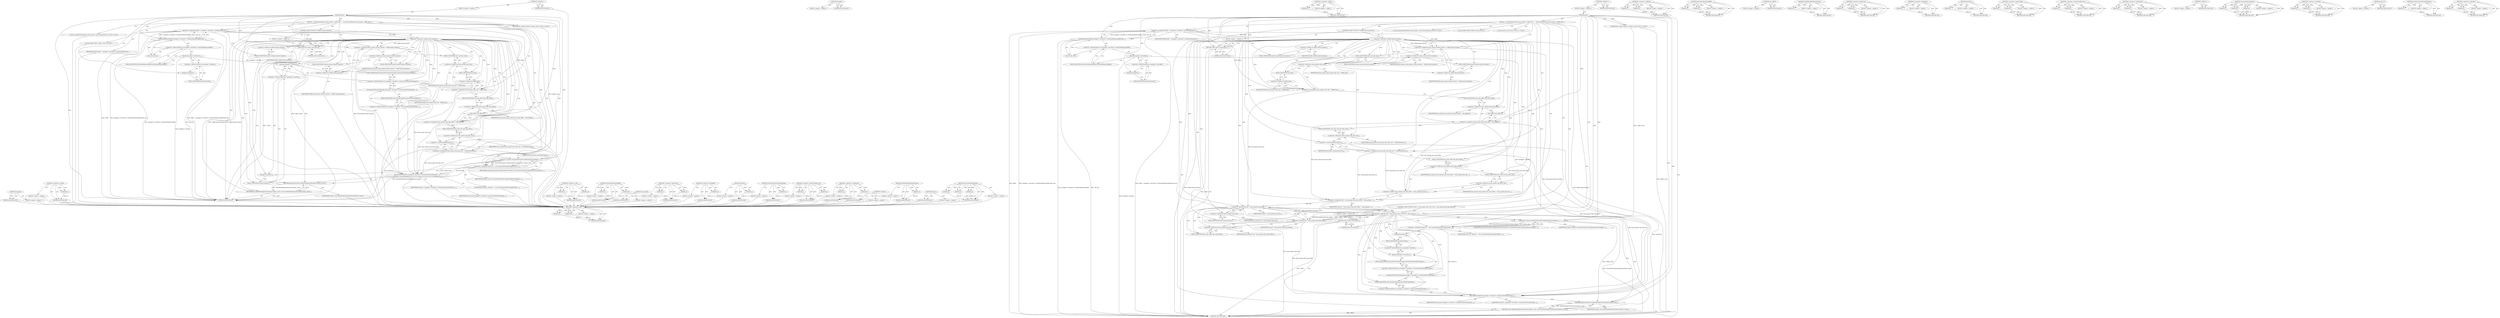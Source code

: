 digraph "&lt;operator&gt;.logicalOr" {
vulnerable_122 [label=<(METHOD,manager)>];
vulnerable_123 [label=<(BLOCK,&lt;empty&gt;,&lt;empty&gt;)>];
vulnerable_124 [label=<(METHOD_RETURN,ANY)>];
vulnerable_140 [label=<(METHOD,&lt;operator&gt;.sizeOf)>];
vulnerable_141 [label=<(PARAM,p1)>];
vulnerable_142 [label=<(BLOCK,&lt;empty&gt;,&lt;empty&gt;)>];
vulnerable_143 [label=<(METHOD_RETURN,ANY)>];
vulnerable_6 [label=<(METHOD,&lt;global&gt;)<SUB>1</SUB>>];
vulnerable_7 [label=<(BLOCK,&lt;empty&gt;,&lt;empty&gt;)<SUB>1</SUB>>];
vulnerable_8 [label=<(METHOD,End)<SUB>1</SUB>>];
vulnerable_9 [label="<(PARAM,base::subtle::Atomic32 submit_count)<SUB>2</SUB>>"];
vulnerable_10 [label=<(BLOCK,{
  AsyncMemoryParams mem_params;
  Buffer buff...,{
  AsyncMemoryParams mem_params;
  Buffer buff...)<SUB>2</SUB>>];
vulnerable_11 [label="<(LOCAL,AsyncMemoryParams mem_params: AsyncMemoryParams)<SUB>3</SUB>>"];
vulnerable_12 [label="<(LOCAL,Buffer buffer: Buffer)<SUB>4</SUB>>"];
vulnerable_13 [label=<(&lt;operator&gt;.assignment,buffer = manager()-&gt;decoder()-&gt;GetSharedMemoryB...)<SUB>4</SUB>>];
vulnerable_14 [label=<(IDENTIFIER,buffer,buffer = manager()-&gt;decoder()-&gt;GetSharedMemoryB...)<SUB>4</SUB>>];
vulnerable_15 [label=<(GetSharedMemoryBuffer,manager()-&gt;decoder()-&gt;GetSharedMemoryBuffer(shm...)<SUB>4</SUB>>];
vulnerable_16 [label=<(&lt;operator&gt;.indirectFieldAccess,manager()-&gt;decoder()-&gt;GetSharedMemoryBuffer)<SUB>4</SUB>>];
vulnerable_17 [label=<(decoder,manager()-&gt;decoder())<SUB>4</SUB>>];
vulnerable_18 [label=<(&lt;operator&gt;.indirectFieldAccess,manager()-&gt;decoder)<SUB>4</SUB>>];
vulnerable_19 [label=<(manager,manager())<SUB>4</SUB>>];
vulnerable_20 [label=<(FIELD_IDENTIFIER,decoder,decoder)<SUB>4</SUB>>];
vulnerable_21 [label=<(FIELD_IDENTIFIER,GetSharedMemoryBuffer,GetSharedMemoryBuffer)<SUB>4</SUB>>];
vulnerable_22 [label=<(shm_id,shm_id())<SUB>4</SUB>>];
vulnerable_23 [label=<(CONTROL_STRUCTURE,IF,if (!buffer.shared_memory))<SUB>5</SUB>>];
vulnerable_24 [label=<(&lt;operator&gt;.logicalNot,!buffer.shared_memory)<SUB>5</SUB>>];
vulnerable_25 [label=<(&lt;operator&gt;.fieldAccess,buffer.shared_memory)<SUB>5</SUB>>];
vulnerable_26 [label=<(IDENTIFIER,buffer,!buffer.shared_memory)<SUB>5</SUB>>];
vulnerable_27 [label=<(FIELD_IDENTIFIER,shared_memory,shared_memory)<SUB>5</SUB>>];
vulnerable_28 [label=<(BLOCK,&lt;empty&gt;,&lt;empty&gt;)<SUB>6</SUB>>];
vulnerable_29 [label=<(RETURN,return false;,return false;)<SUB>6</SUB>>];
vulnerable_30 [label=<(LITERAL,false,return false;)<SUB>6</SUB>>];
vulnerable_31 [label=<(&lt;operator&gt;.assignment,mem_params.shared_memory = buffer.shared_memory)<SUB>7</SUB>>];
vulnerable_32 [label=<(&lt;operator&gt;.fieldAccess,mem_params.shared_memory)<SUB>7</SUB>>];
vulnerable_33 [label=<(IDENTIFIER,mem_params,mem_params.shared_memory = buffer.shared_memory)<SUB>7</SUB>>];
vulnerable_34 [label=<(FIELD_IDENTIFIER,shared_memory,shared_memory)<SUB>7</SUB>>];
vulnerable_35 [label=<(&lt;operator&gt;.fieldAccess,buffer.shared_memory)<SUB>7</SUB>>];
vulnerable_36 [label=<(IDENTIFIER,buffer,mem_params.shared_memory = buffer.shared_memory)<SUB>7</SUB>>];
vulnerable_37 [label=<(FIELD_IDENTIFIER,shared_memory,shared_memory)<SUB>7</SUB>>];
vulnerable_38 [label=<(&lt;operator&gt;.assignment,mem_params.shm_size = buffer.size)<SUB>8</SUB>>];
vulnerable_39 [label=<(&lt;operator&gt;.fieldAccess,mem_params.shm_size)<SUB>8</SUB>>];
vulnerable_40 [label=<(IDENTIFIER,mem_params,mem_params.shm_size = buffer.size)<SUB>8</SUB>>];
vulnerable_41 [label=<(FIELD_IDENTIFIER,shm_size,shm_size)<SUB>8</SUB>>];
vulnerable_42 [label=<(&lt;operator&gt;.fieldAccess,buffer.size)<SUB>8</SUB>>];
vulnerable_43 [label=<(IDENTIFIER,buffer,mem_params.shm_size = buffer.size)<SUB>8</SUB>>];
vulnerable_44 [label=<(FIELD_IDENTIFIER,size,size)<SUB>8</SUB>>];
vulnerable_45 [label=<(&lt;operator&gt;.assignment,mem_params.shm_data_offset = shm_offset())<SUB>9</SUB>>];
vulnerable_46 [label=<(&lt;operator&gt;.fieldAccess,mem_params.shm_data_offset)<SUB>9</SUB>>];
vulnerable_47 [label=<(IDENTIFIER,mem_params,mem_params.shm_data_offset = shm_offset())<SUB>9</SUB>>];
vulnerable_48 [label=<(FIELD_IDENTIFIER,shm_data_offset,shm_data_offset)<SUB>9</SUB>>];
vulnerable_49 [label=<(shm_offset,shm_offset())<SUB>9</SUB>>];
vulnerable_50 [label=<(&lt;operator&gt;.assignment,mem_params.shm_data_size = sizeof(QuerySync))<SUB>10</SUB>>];
vulnerable_51 [label=<(&lt;operator&gt;.fieldAccess,mem_params.shm_data_size)<SUB>10</SUB>>];
vulnerable_52 [label=<(IDENTIFIER,mem_params,mem_params.shm_data_size = sizeof(QuerySync))<SUB>10</SUB>>];
vulnerable_53 [label=<(FIELD_IDENTIFIER,shm_data_size,shm_data_size)<SUB>10</SUB>>];
vulnerable_54 [label=<(&lt;operator&gt;.sizeOf,sizeof(QuerySync))<SUB>10</SUB>>];
vulnerable_55 [label=<(IDENTIFIER,QuerySync,sizeof(QuerySync))<SUB>10</SUB>>];
vulnerable_56 [label=<(&lt;operator&gt;.assignment,observer_ = new AsyncPixelTransferCompletionObs...)<SUB>12</SUB>>];
vulnerable_57 [label=<(IDENTIFIER,observer_,observer_ = new AsyncPixelTransferCompletionObs...)<SUB>12</SUB>>];
vulnerable_58 [label=<(&lt;operator&gt;.new,new AsyncPixelTransferCompletionObserverImpl(su...)<SUB>12</SUB>>];
vulnerable_59 [label=<(IDENTIFIER,AsyncPixelTransferCompletionObserverImpl,new AsyncPixelTransferCompletionObserverImpl(su...)<SUB>12</SUB>>];
vulnerable_60 [label=<(IDENTIFIER,submit_count,new AsyncPixelTransferCompletionObserverImpl(su...)<SUB>12</SUB>>];
vulnerable_61 [label=<(AsyncNotifyCompletion,manager()-&gt;decoder()-&gt;GetAsyncPixelTransferMana...)<SUB>14</SUB>>];
vulnerable_62 [label=<(&lt;operator&gt;.indirectFieldAccess,manager()-&gt;decoder()-&gt;GetAsyncPixelTransferMana...)<SUB>14</SUB>>];
vulnerable_63 [label=<(GetAsyncPixelTransferManager,manager()-&gt;decoder()-&gt;GetAsyncPixelTransferMana...)<SUB>14</SUB>>];
vulnerable_64 [label=<(&lt;operator&gt;.indirectFieldAccess,manager()-&gt;decoder()-&gt;GetAsyncPixelTransferManager)<SUB>14</SUB>>];
vulnerable_65 [label=<(decoder,manager()-&gt;decoder())<SUB>14</SUB>>];
vulnerable_66 [label=<(&lt;operator&gt;.indirectFieldAccess,manager()-&gt;decoder)<SUB>14</SUB>>];
vulnerable_67 [label=<(manager,manager())<SUB>14</SUB>>];
vulnerable_68 [label=<(FIELD_IDENTIFIER,decoder,decoder)<SUB>14</SUB>>];
vulnerable_69 [label=<(FIELD_IDENTIFIER,GetAsyncPixelTransferManager,GetAsyncPixelTransferManager)<SUB>14</SUB>>];
vulnerable_70 [label=<(FIELD_IDENTIFIER,AsyncNotifyCompletion,AsyncNotifyCompletion)<SUB>14</SUB>>];
vulnerable_71 [label=<(IDENTIFIER,mem_params,manager()-&gt;decoder()-&gt;GetAsyncPixelTransferMana...)<SUB>15</SUB>>];
vulnerable_72 [label=<(IDENTIFIER,observer_,manager()-&gt;decoder()-&gt;GetAsyncPixelTransferMana...)<SUB>15</SUB>>];
vulnerable_73 [label=<(RETURN,return AddToPendingTransferQueue(submit_count);,return AddToPendingTransferQueue(submit_count);)<SUB>17</SUB>>];
vulnerable_74 [label=<(AddToPendingTransferQueue,AddToPendingTransferQueue(submit_count))<SUB>17</SUB>>];
vulnerable_75 [label=<(IDENTIFIER,submit_count,AddToPendingTransferQueue(submit_count))<SUB>17</SUB>>];
vulnerable_76 [label=<(METHOD_RETURN,bool)<SUB>1</SUB>>];
vulnerable_78 [label=<(METHOD_RETURN,ANY)<SUB>1</SUB>>];
vulnerable_144 [label=<(METHOD,&lt;operator&gt;.new)>];
vulnerable_145 [label=<(PARAM,p1)>];
vulnerable_146 [label=<(PARAM,p2)>];
vulnerable_147 [label=<(BLOCK,&lt;empty&gt;,&lt;empty&gt;)>];
vulnerable_148 [label=<(METHOD_RETURN,ANY)>];
vulnerable_108 [label=<(METHOD,GetSharedMemoryBuffer)>];
vulnerable_109 [label=<(PARAM,p1)>];
vulnerable_110 [label=<(PARAM,p2)>];
vulnerable_111 [label=<(BLOCK,&lt;empty&gt;,&lt;empty&gt;)>];
vulnerable_112 [label=<(METHOD_RETURN,ANY)>];
vulnerable_137 [label=<(METHOD,shm_offset)>];
vulnerable_138 [label=<(BLOCK,&lt;empty&gt;,&lt;empty&gt;)>];
vulnerable_139 [label=<(METHOD_RETURN,ANY)>];
vulnerable_132 [label=<(METHOD,&lt;operator&gt;.fieldAccess)>];
vulnerable_133 [label=<(PARAM,p1)>];
vulnerable_134 [label=<(PARAM,p2)>];
vulnerable_135 [label=<(BLOCK,&lt;empty&gt;,&lt;empty&gt;)>];
vulnerable_136 [label=<(METHOD_RETURN,ANY)>];
vulnerable_128 [label=<(METHOD,&lt;operator&gt;.logicalNot)>];
vulnerable_129 [label=<(PARAM,p1)>];
vulnerable_130 [label=<(BLOCK,&lt;empty&gt;,&lt;empty&gt;)>];
vulnerable_131 [label=<(METHOD_RETURN,ANY)>];
vulnerable_118 [label=<(METHOD,decoder)>];
vulnerable_119 [label=<(PARAM,p1)>];
vulnerable_120 [label=<(BLOCK,&lt;empty&gt;,&lt;empty&gt;)>];
vulnerable_121 [label=<(METHOD_RETURN,ANY)>];
vulnerable_155 [label=<(METHOD,GetAsyncPixelTransferManager)>];
vulnerable_156 [label=<(PARAM,p1)>];
vulnerable_157 [label=<(BLOCK,&lt;empty&gt;,&lt;empty&gt;)>];
vulnerable_158 [label=<(METHOD_RETURN,ANY)>];
vulnerable_113 [label=<(METHOD,&lt;operator&gt;.indirectFieldAccess)>];
vulnerable_114 [label=<(PARAM,p1)>];
vulnerable_115 [label=<(PARAM,p2)>];
vulnerable_116 [label=<(BLOCK,&lt;empty&gt;,&lt;empty&gt;)>];
vulnerable_117 [label=<(METHOD_RETURN,ANY)>];
vulnerable_103 [label=<(METHOD,&lt;operator&gt;.assignment)>];
vulnerable_104 [label=<(PARAM,p1)>];
vulnerable_105 [label=<(PARAM,p2)>];
vulnerable_106 [label=<(BLOCK,&lt;empty&gt;,&lt;empty&gt;)>];
vulnerable_107 [label=<(METHOD_RETURN,ANY)>];
vulnerable_97 [label=<(METHOD,&lt;global&gt;)<SUB>1</SUB>>];
vulnerable_98 [label=<(BLOCK,&lt;empty&gt;,&lt;empty&gt;)>];
vulnerable_99 [label=<(METHOD_RETURN,ANY)>];
vulnerable_159 [label=<(METHOD,AddToPendingTransferQueue)>];
vulnerable_160 [label=<(PARAM,p1)>];
vulnerable_161 [label=<(BLOCK,&lt;empty&gt;,&lt;empty&gt;)>];
vulnerable_162 [label=<(METHOD_RETURN,ANY)>];
vulnerable_125 [label=<(METHOD,shm_id)>];
vulnerable_126 [label=<(BLOCK,&lt;empty&gt;,&lt;empty&gt;)>];
vulnerable_127 [label=<(METHOD_RETURN,ANY)>];
vulnerable_149 [label=<(METHOD,AsyncNotifyCompletion)>];
vulnerable_150 [label=<(PARAM,p1)>];
vulnerable_151 [label=<(PARAM,p2)>];
vulnerable_152 [label=<(PARAM,p3)>];
vulnerable_153 [label=<(BLOCK,&lt;empty&gt;,&lt;empty&gt;)>];
vulnerable_154 [label=<(METHOD_RETURN,ANY)>];
fixed_191 [label=<(METHOD,&lt;operator&gt;.new)>];
fixed_192 [label=<(PARAM,p1)>];
fixed_193 [label=<(PARAM,p2)>];
fixed_194 [label=<(BLOCK,&lt;empty&gt;,&lt;empty&gt;)>];
fixed_195 [label=<(METHOD_RETURN,ANY)>];
fixed_149 [label=<(METHOD,manager)>];
fixed_150 [label=<(BLOCK,&lt;empty&gt;,&lt;empty&gt;)>];
fixed_151 [label=<(METHOD_RETURN,ANY)>];
fixed_167 [label=<(METHOD,&lt;operator&gt;.sizeOf)>];
fixed_168 [label=<(PARAM,p1)>];
fixed_169 [label=<(BLOCK,&lt;empty&gt;,&lt;empty&gt;)>];
fixed_170 [label=<(METHOD_RETURN,ANY)>];
fixed_6 [label=<(METHOD,&lt;global&gt;)<SUB>1</SUB>>];
fixed_7 [label=<(BLOCK,&lt;empty&gt;,&lt;empty&gt;)<SUB>1</SUB>>];
fixed_8 [label=<(METHOD,End)<SUB>1</SUB>>];
fixed_9 [label="<(PARAM,base::subtle::Atomic32 submit_count)<SUB>2</SUB>>"];
fixed_10 [label=<(BLOCK,{
  AsyncMemoryParams mem_params;
  Buffer buff...,{
  AsyncMemoryParams mem_params;
  Buffer buff...)<SUB>2</SUB>>];
fixed_11 [label="<(LOCAL,AsyncMemoryParams mem_params: AsyncMemoryParams)<SUB>3</SUB>>"];
fixed_12 [label="<(LOCAL,Buffer buffer: Buffer)<SUB>4</SUB>>"];
fixed_13 [label=<(&lt;operator&gt;.assignment,buffer = manager()-&gt;decoder()-&gt;GetSharedMemoryB...)<SUB>4</SUB>>];
fixed_14 [label=<(IDENTIFIER,buffer,buffer = manager()-&gt;decoder()-&gt;GetSharedMemoryB...)<SUB>4</SUB>>];
fixed_15 [label=<(GetSharedMemoryBuffer,manager()-&gt;decoder()-&gt;GetSharedMemoryBuffer(shm...)<SUB>4</SUB>>];
fixed_16 [label=<(&lt;operator&gt;.indirectFieldAccess,manager()-&gt;decoder()-&gt;GetSharedMemoryBuffer)<SUB>4</SUB>>];
fixed_17 [label=<(decoder,manager()-&gt;decoder())<SUB>4</SUB>>];
fixed_18 [label=<(&lt;operator&gt;.indirectFieldAccess,manager()-&gt;decoder)<SUB>4</SUB>>];
fixed_19 [label=<(manager,manager())<SUB>4</SUB>>];
fixed_20 [label=<(FIELD_IDENTIFIER,decoder,decoder)<SUB>4</SUB>>];
fixed_21 [label=<(FIELD_IDENTIFIER,GetSharedMemoryBuffer,GetSharedMemoryBuffer)<SUB>4</SUB>>];
fixed_22 [label=<(shm_id,shm_id())<SUB>4</SUB>>];
fixed_23 [label=<(CONTROL_STRUCTURE,IF,if (!buffer.shared_memory))<SUB>5</SUB>>];
fixed_24 [label=<(&lt;operator&gt;.logicalNot,!buffer.shared_memory)<SUB>5</SUB>>];
fixed_25 [label=<(&lt;operator&gt;.fieldAccess,buffer.shared_memory)<SUB>5</SUB>>];
fixed_26 [label=<(IDENTIFIER,buffer,!buffer.shared_memory)<SUB>5</SUB>>];
fixed_27 [label=<(FIELD_IDENTIFIER,shared_memory,shared_memory)<SUB>5</SUB>>];
fixed_28 [label=<(BLOCK,&lt;empty&gt;,&lt;empty&gt;)<SUB>6</SUB>>];
fixed_29 [label=<(RETURN,return false;,return false;)<SUB>6</SUB>>];
fixed_30 [label=<(LITERAL,false,return false;)<SUB>6</SUB>>];
fixed_31 [label=<(&lt;operator&gt;.assignment,mem_params.shared_memory = buffer.shared_memory)<SUB>7</SUB>>];
fixed_32 [label=<(&lt;operator&gt;.fieldAccess,mem_params.shared_memory)<SUB>7</SUB>>];
fixed_33 [label=<(IDENTIFIER,mem_params,mem_params.shared_memory = buffer.shared_memory)<SUB>7</SUB>>];
fixed_34 [label=<(FIELD_IDENTIFIER,shared_memory,shared_memory)<SUB>7</SUB>>];
fixed_35 [label=<(&lt;operator&gt;.fieldAccess,buffer.shared_memory)<SUB>7</SUB>>];
fixed_36 [label=<(IDENTIFIER,buffer,mem_params.shared_memory = buffer.shared_memory)<SUB>7</SUB>>];
fixed_37 [label=<(FIELD_IDENTIFIER,shared_memory,shared_memory)<SUB>7</SUB>>];
fixed_38 [label=<(&lt;operator&gt;.assignment,mem_params.shm_size = buffer.size)<SUB>8</SUB>>];
fixed_39 [label=<(&lt;operator&gt;.fieldAccess,mem_params.shm_size)<SUB>8</SUB>>];
fixed_40 [label=<(IDENTIFIER,mem_params,mem_params.shm_size = buffer.size)<SUB>8</SUB>>];
fixed_41 [label=<(FIELD_IDENTIFIER,shm_size,shm_size)<SUB>8</SUB>>];
fixed_42 [label=<(&lt;operator&gt;.fieldAccess,buffer.size)<SUB>8</SUB>>];
fixed_43 [label=<(IDENTIFIER,buffer,mem_params.shm_size = buffer.size)<SUB>8</SUB>>];
fixed_44 [label=<(FIELD_IDENTIFIER,size,size)<SUB>8</SUB>>];
fixed_45 [label=<(&lt;operator&gt;.assignment,mem_params.shm_data_offset = shm_offset())<SUB>9</SUB>>];
fixed_46 [label=<(&lt;operator&gt;.fieldAccess,mem_params.shm_data_offset)<SUB>9</SUB>>];
fixed_47 [label=<(IDENTIFIER,mem_params,mem_params.shm_data_offset = shm_offset())<SUB>9</SUB>>];
fixed_48 [label=<(FIELD_IDENTIFIER,shm_data_offset,shm_data_offset)<SUB>9</SUB>>];
fixed_49 [label=<(shm_offset,shm_offset())<SUB>9</SUB>>];
fixed_50 [label=<(&lt;operator&gt;.assignment,mem_params.shm_data_size = sizeof(QuerySync))<SUB>10</SUB>>];
fixed_51 [label=<(&lt;operator&gt;.fieldAccess,mem_params.shm_data_size)<SUB>10</SUB>>];
fixed_52 [label=<(IDENTIFIER,mem_params,mem_params.shm_data_size = sizeof(QuerySync))<SUB>10</SUB>>];
fixed_53 [label=<(FIELD_IDENTIFIER,shm_data_size,shm_data_size)<SUB>10</SUB>>];
fixed_54 [label=<(&lt;operator&gt;.sizeOf,sizeof(QuerySync))<SUB>10</SUB>>];
fixed_55 [label=<(IDENTIFIER,QuerySync,sizeof(QuerySync))<SUB>10</SUB>>];
fixed_56 [label="<(LOCAL,uint32 end: uint32)<SUB>11</SUB>>"];
fixed_57 [label=<(&lt;operator&gt;.assignment,end = mem_params.shm_data_offset + mem_params.s...)<SUB>11</SUB>>];
fixed_58 [label=<(IDENTIFIER,end,end = mem_params.shm_data_offset + mem_params.s...)<SUB>11</SUB>>];
fixed_59 [label=<(&lt;operator&gt;.addition,mem_params.shm_data_offset + mem_params.shm_dat...)<SUB>11</SUB>>];
fixed_60 [label=<(&lt;operator&gt;.fieldAccess,mem_params.shm_data_offset)<SUB>11</SUB>>];
fixed_61 [label=<(IDENTIFIER,mem_params,mem_params.shm_data_offset + mem_params.shm_dat...)<SUB>11</SUB>>];
fixed_62 [label=<(FIELD_IDENTIFIER,shm_data_offset,shm_data_offset)<SUB>11</SUB>>];
fixed_63 [label=<(&lt;operator&gt;.fieldAccess,mem_params.shm_data_size)<SUB>11</SUB>>];
fixed_64 [label=<(IDENTIFIER,mem_params,mem_params.shm_data_offset + mem_params.shm_dat...)<SUB>11</SUB>>];
fixed_65 [label=<(FIELD_IDENTIFIER,shm_data_size,shm_data_size)<SUB>11</SUB>>];
fixed_66 [label=<(CONTROL_STRUCTURE,IF,if (end &gt; mem_params.shm_size || end &lt; mem_params.shm_data_offset))<SUB>12</SUB>>];
fixed_67 [label=<(&lt;operator&gt;.logicalOr,end &gt; mem_params.shm_size || end &lt; mem_params.s...)<SUB>12</SUB>>];
fixed_68 [label=<(&lt;operator&gt;.greaterThan,end &gt; mem_params.shm_size)<SUB>12</SUB>>];
fixed_69 [label=<(IDENTIFIER,end,end &gt; mem_params.shm_size)<SUB>12</SUB>>];
fixed_70 [label=<(&lt;operator&gt;.fieldAccess,mem_params.shm_size)<SUB>12</SUB>>];
fixed_71 [label=<(IDENTIFIER,mem_params,end &gt; mem_params.shm_size)<SUB>12</SUB>>];
fixed_72 [label=<(FIELD_IDENTIFIER,shm_size,shm_size)<SUB>12</SUB>>];
fixed_73 [label=<(&lt;operator&gt;.lessThan,end &lt; mem_params.shm_data_offset)<SUB>12</SUB>>];
fixed_74 [label=<(IDENTIFIER,end,end &lt; mem_params.shm_data_offset)<SUB>12</SUB>>];
fixed_75 [label=<(&lt;operator&gt;.fieldAccess,mem_params.shm_data_offset)<SUB>12</SUB>>];
fixed_76 [label=<(IDENTIFIER,mem_params,end &lt; mem_params.shm_data_offset)<SUB>12</SUB>>];
fixed_77 [label=<(FIELD_IDENTIFIER,shm_data_offset,shm_data_offset)<SUB>12</SUB>>];
fixed_78 [label=<(BLOCK,&lt;empty&gt;,&lt;empty&gt;)<SUB>13</SUB>>];
fixed_79 [label=<(RETURN,return false;,return false;)<SUB>13</SUB>>];
fixed_80 [label=<(LITERAL,false,return false;)<SUB>13</SUB>>];
fixed_81 [label=<(&lt;operator&gt;.assignment,observer_ = new AsyncPixelTransferCompletionObs...)<SUB>15</SUB>>];
fixed_82 [label=<(IDENTIFIER,observer_,observer_ = new AsyncPixelTransferCompletionObs...)<SUB>15</SUB>>];
fixed_83 [label=<(&lt;operator&gt;.new,new AsyncPixelTransferCompletionObserverImpl(su...)<SUB>15</SUB>>];
fixed_84 [label=<(IDENTIFIER,AsyncPixelTransferCompletionObserverImpl,new AsyncPixelTransferCompletionObserverImpl(su...)<SUB>15</SUB>>];
fixed_85 [label=<(IDENTIFIER,submit_count,new AsyncPixelTransferCompletionObserverImpl(su...)<SUB>15</SUB>>];
fixed_86 [label=<(AsyncNotifyCompletion,manager()-&gt;decoder()-&gt;GetAsyncPixelTransferMana...)<SUB>17</SUB>>];
fixed_87 [label=<(&lt;operator&gt;.indirectFieldAccess,manager()-&gt;decoder()-&gt;GetAsyncPixelTransferMana...)<SUB>17</SUB>>];
fixed_88 [label=<(GetAsyncPixelTransferManager,manager()-&gt;decoder()-&gt;GetAsyncPixelTransferMana...)<SUB>17</SUB>>];
fixed_89 [label=<(&lt;operator&gt;.indirectFieldAccess,manager()-&gt;decoder()-&gt;GetAsyncPixelTransferManager)<SUB>17</SUB>>];
fixed_90 [label=<(decoder,manager()-&gt;decoder())<SUB>17</SUB>>];
fixed_91 [label=<(&lt;operator&gt;.indirectFieldAccess,manager()-&gt;decoder)<SUB>17</SUB>>];
fixed_92 [label=<(manager,manager())<SUB>17</SUB>>];
fixed_93 [label=<(FIELD_IDENTIFIER,decoder,decoder)<SUB>17</SUB>>];
fixed_94 [label=<(FIELD_IDENTIFIER,GetAsyncPixelTransferManager,GetAsyncPixelTransferManager)<SUB>17</SUB>>];
fixed_95 [label=<(FIELD_IDENTIFIER,AsyncNotifyCompletion,AsyncNotifyCompletion)<SUB>17</SUB>>];
fixed_96 [label=<(IDENTIFIER,mem_params,manager()-&gt;decoder()-&gt;GetAsyncPixelTransferMana...)<SUB>18</SUB>>];
fixed_97 [label=<(IDENTIFIER,observer_,manager()-&gt;decoder()-&gt;GetAsyncPixelTransferMana...)<SUB>18</SUB>>];
fixed_98 [label=<(RETURN,return AddToPendingTransferQueue(submit_count);,return AddToPendingTransferQueue(submit_count);)<SUB>20</SUB>>];
fixed_99 [label=<(AddToPendingTransferQueue,AddToPendingTransferQueue(submit_count))<SUB>20</SUB>>];
fixed_100 [label=<(IDENTIFIER,submit_count,AddToPendingTransferQueue(submit_count))<SUB>20</SUB>>];
fixed_101 [label=<(METHOD_RETURN,bool)<SUB>1</SUB>>];
fixed_103 [label=<(METHOD_RETURN,ANY)<SUB>1</SUB>>];
fixed_171 [label=<(METHOD,&lt;operator&gt;.addition)>];
fixed_172 [label=<(PARAM,p1)>];
fixed_173 [label=<(PARAM,p2)>];
fixed_174 [label=<(BLOCK,&lt;empty&gt;,&lt;empty&gt;)>];
fixed_175 [label=<(METHOD_RETURN,ANY)>];
fixed_135 [label=<(METHOD,GetSharedMemoryBuffer)>];
fixed_136 [label=<(PARAM,p1)>];
fixed_137 [label=<(PARAM,p2)>];
fixed_138 [label=<(BLOCK,&lt;empty&gt;,&lt;empty&gt;)>];
fixed_139 [label=<(METHOD_RETURN,ANY)>];
fixed_164 [label=<(METHOD,shm_offset)>];
fixed_165 [label=<(BLOCK,&lt;empty&gt;,&lt;empty&gt;)>];
fixed_166 [label=<(METHOD_RETURN,ANY)>];
fixed_206 [label=<(METHOD,AddToPendingTransferQueue)>];
fixed_207 [label=<(PARAM,p1)>];
fixed_208 [label=<(BLOCK,&lt;empty&gt;,&lt;empty&gt;)>];
fixed_209 [label=<(METHOD_RETURN,ANY)>];
fixed_159 [label=<(METHOD,&lt;operator&gt;.fieldAccess)>];
fixed_160 [label=<(PARAM,p1)>];
fixed_161 [label=<(PARAM,p2)>];
fixed_162 [label=<(BLOCK,&lt;empty&gt;,&lt;empty&gt;)>];
fixed_163 [label=<(METHOD_RETURN,ANY)>];
fixed_155 [label=<(METHOD,&lt;operator&gt;.logicalNot)>];
fixed_156 [label=<(PARAM,p1)>];
fixed_157 [label=<(BLOCK,&lt;empty&gt;,&lt;empty&gt;)>];
fixed_158 [label=<(METHOD_RETURN,ANY)>];
fixed_145 [label=<(METHOD,decoder)>];
fixed_146 [label=<(PARAM,p1)>];
fixed_147 [label=<(BLOCK,&lt;empty&gt;,&lt;empty&gt;)>];
fixed_148 [label=<(METHOD_RETURN,ANY)>];
fixed_181 [label=<(METHOD,&lt;operator&gt;.greaterThan)>];
fixed_182 [label=<(PARAM,p1)>];
fixed_183 [label=<(PARAM,p2)>];
fixed_184 [label=<(BLOCK,&lt;empty&gt;,&lt;empty&gt;)>];
fixed_185 [label=<(METHOD_RETURN,ANY)>];
fixed_140 [label=<(METHOD,&lt;operator&gt;.indirectFieldAccess)>];
fixed_141 [label=<(PARAM,p1)>];
fixed_142 [label=<(PARAM,p2)>];
fixed_143 [label=<(BLOCK,&lt;empty&gt;,&lt;empty&gt;)>];
fixed_144 [label=<(METHOD_RETURN,ANY)>];
fixed_130 [label=<(METHOD,&lt;operator&gt;.assignment)>];
fixed_131 [label=<(PARAM,p1)>];
fixed_132 [label=<(PARAM,p2)>];
fixed_133 [label=<(BLOCK,&lt;empty&gt;,&lt;empty&gt;)>];
fixed_134 [label=<(METHOD_RETURN,ANY)>];
fixed_124 [label=<(METHOD,&lt;global&gt;)<SUB>1</SUB>>];
fixed_125 [label=<(BLOCK,&lt;empty&gt;,&lt;empty&gt;)>];
fixed_126 [label=<(METHOD_RETURN,ANY)>];
fixed_196 [label=<(METHOD,AsyncNotifyCompletion)>];
fixed_197 [label=<(PARAM,p1)>];
fixed_198 [label=<(PARAM,p2)>];
fixed_199 [label=<(PARAM,p3)>];
fixed_200 [label=<(BLOCK,&lt;empty&gt;,&lt;empty&gt;)>];
fixed_201 [label=<(METHOD_RETURN,ANY)>];
fixed_186 [label=<(METHOD,&lt;operator&gt;.lessThan)>];
fixed_187 [label=<(PARAM,p1)>];
fixed_188 [label=<(PARAM,p2)>];
fixed_189 [label=<(BLOCK,&lt;empty&gt;,&lt;empty&gt;)>];
fixed_190 [label=<(METHOD_RETURN,ANY)>];
fixed_152 [label=<(METHOD,shm_id)>];
fixed_153 [label=<(BLOCK,&lt;empty&gt;,&lt;empty&gt;)>];
fixed_154 [label=<(METHOD_RETURN,ANY)>];
fixed_202 [label=<(METHOD,GetAsyncPixelTransferManager)>];
fixed_203 [label=<(PARAM,p1)>];
fixed_204 [label=<(BLOCK,&lt;empty&gt;,&lt;empty&gt;)>];
fixed_205 [label=<(METHOD_RETURN,ANY)>];
fixed_176 [label=<(METHOD,&lt;operator&gt;.logicalOr)>];
fixed_177 [label=<(PARAM,p1)>];
fixed_178 [label=<(PARAM,p2)>];
fixed_179 [label=<(BLOCK,&lt;empty&gt;,&lt;empty&gt;)>];
fixed_180 [label=<(METHOD_RETURN,ANY)>];
vulnerable_122 -> vulnerable_123  [key=0, label="AST: "];
vulnerable_122 -> vulnerable_124  [key=0, label="AST: "];
vulnerable_122 -> vulnerable_124  [key=1, label="CFG: "];
vulnerable_123 -> fixed_191  [key=0];
vulnerable_124 -> fixed_191  [key=0];
vulnerable_140 -> vulnerable_141  [key=0, label="AST: "];
vulnerable_140 -> vulnerable_141  [key=1, label="DDG: "];
vulnerable_140 -> vulnerable_142  [key=0, label="AST: "];
vulnerable_140 -> vulnerable_143  [key=0, label="AST: "];
vulnerable_140 -> vulnerable_143  [key=1, label="CFG: "];
vulnerable_141 -> vulnerable_143  [key=0, label="DDG: p1"];
vulnerable_142 -> fixed_191  [key=0];
vulnerable_143 -> fixed_191  [key=0];
vulnerable_6 -> vulnerable_7  [key=0, label="AST: "];
vulnerable_6 -> vulnerable_78  [key=0, label="AST: "];
vulnerable_6 -> vulnerable_78  [key=1, label="CFG: "];
vulnerable_7 -> vulnerable_8  [key=0, label="AST: "];
vulnerable_8 -> vulnerable_9  [key=0, label="AST: "];
vulnerable_8 -> vulnerable_9  [key=1, label="DDG: "];
vulnerable_8 -> vulnerable_10  [key=0, label="AST: "];
vulnerable_8 -> vulnerable_76  [key=0, label="AST: "];
vulnerable_8 -> vulnerable_19  [key=0, label="CFG: "];
vulnerable_8 -> vulnerable_45  [key=0, label="DDG: "];
vulnerable_8 -> vulnerable_61  [key=0, label="DDG: "];
vulnerable_8 -> vulnerable_15  [key=0, label="DDG: "];
vulnerable_8 -> vulnerable_29  [key=0, label="DDG: "];
vulnerable_8 -> vulnerable_58  [key=0, label="DDG: "];
vulnerable_8 -> vulnerable_74  [key=0, label="DDG: "];
vulnerable_8 -> vulnerable_30  [key=0, label="DDG: "];
vulnerable_9 -> vulnerable_76  [key=0, label="DDG: submit_count"];
vulnerable_9 -> vulnerable_58  [key=0, label="DDG: submit_count"];
vulnerable_10 -> vulnerable_11  [key=0, label="AST: "];
vulnerable_10 -> vulnerable_12  [key=0, label="AST: "];
vulnerable_10 -> vulnerable_13  [key=0, label="AST: "];
vulnerable_10 -> vulnerable_23  [key=0, label="AST: "];
vulnerable_10 -> vulnerable_31  [key=0, label="AST: "];
vulnerable_10 -> vulnerable_38  [key=0, label="AST: "];
vulnerable_10 -> vulnerable_45  [key=0, label="AST: "];
vulnerable_10 -> vulnerable_50  [key=0, label="AST: "];
vulnerable_10 -> vulnerable_56  [key=0, label="AST: "];
vulnerable_10 -> vulnerable_61  [key=0, label="AST: "];
vulnerable_10 -> vulnerable_73  [key=0, label="AST: "];
vulnerable_11 -> fixed_191  [key=0];
vulnerable_12 -> fixed_191  [key=0];
vulnerable_13 -> vulnerable_14  [key=0, label="AST: "];
vulnerable_13 -> vulnerable_15  [key=0, label="AST: "];
vulnerable_13 -> vulnerable_27  [key=0, label="CFG: "];
vulnerable_13 -> vulnerable_76  [key=0, label="DDG: buffer"];
vulnerable_13 -> vulnerable_76  [key=1, label="DDG: manager()-&gt;decoder()-&gt;GetSharedMemoryBuffer(shm_id())"];
vulnerable_13 -> vulnerable_76  [key=2, label="DDG: buffer = manager()-&gt;decoder()-&gt;GetSharedMemoryBuffer(shm_id())"];
vulnerable_13 -> vulnerable_31  [key=0, label="DDG: buffer"];
vulnerable_13 -> vulnerable_38  [key=0, label="DDG: buffer"];
vulnerable_13 -> vulnerable_24  [key=0, label="DDG: buffer"];
vulnerable_14 -> fixed_191  [key=0];
vulnerable_15 -> vulnerable_16  [key=0, label="AST: "];
vulnerable_15 -> vulnerable_22  [key=0, label="AST: "];
vulnerable_15 -> vulnerable_13  [key=0, label="CFG: "];
vulnerable_15 -> vulnerable_13  [key=1, label="DDG: manager()-&gt;decoder()-&gt;GetSharedMemoryBuffer"];
vulnerable_15 -> vulnerable_13  [key=2, label="DDG: shm_id()"];
vulnerable_15 -> vulnerable_76  [key=0, label="DDG: manager()-&gt;decoder()-&gt;GetSharedMemoryBuffer"];
vulnerable_15 -> vulnerable_76  [key=1, label="DDG: shm_id()"];
vulnerable_16 -> vulnerable_17  [key=0, label="AST: "];
vulnerable_16 -> vulnerable_21  [key=0, label="AST: "];
vulnerable_16 -> vulnerable_22  [key=0, label="CFG: "];
vulnerable_17 -> vulnerable_18  [key=0, label="AST: "];
vulnerable_17 -> vulnerable_21  [key=0, label="CFG: "];
vulnerable_17 -> vulnerable_76  [key=0, label="DDG: manager()-&gt;decoder"];
vulnerable_17 -> vulnerable_65  [key=0, label="DDG: manager()-&gt;decoder"];
vulnerable_18 -> vulnerable_19  [key=0, label="AST: "];
vulnerable_18 -> vulnerable_20  [key=0, label="AST: "];
vulnerable_18 -> vulnerable_17  [key=0, label="CFG: "];
vulnerable_19 -> vulnerable_20  [key=0, label="CFG: "];
vulnerable_20 -> vulnerable_18  [key=0, label="CFG: "];
vulnerable_21 -> vulnerable_16  [key=0, label="CFG: "];
vulnerable_22 -> vulnerable_15  [key=0, label="CFG: "];
vulnerable_23 -> vulnerable_24  [key=0, label="AST: "];
vulnerable_23 -> vulnerable_28  [key=0, label="AST: "];
vulnerable_24 -> vulnerable_25  [key=0, label="AST: "];
vulnerable_24 -> vulnerable_29  [key=0, label="CFG: "];
vulnerable_24 -> vulnerable_29  [key=1, label="CDG: "];
vulnerable_24 -> vulnerable_34  [key=0, label="CFG: "];
vulnerable_24 -> vulnerable_34  [key=1, label="CDG: "];
vulnerable_24 -> vulnerable_76  [key=0, label="DDG: buffer.shared_memory"];
vulnerable_24 -> vulnerable_76  [key=1, label="DDG: !buffer.shared_memory"];
vulnerable_24 -> vulnerable_31  [key=0, label="DDG: buffer.shared_memory"];
vulnerable_24 -> vulnerable_31  [key=1, label="CDG: "];
vulnerable_24 -> vulnerable_48  [key=0, label="CDG: "];
vulnerable_24 -> vulnerable_32  [key=0, label="CDG: "];
vulnerable_24 -> vulnerable_58  [key=0, label="CDG: "];
vulnerable_24 -> vulnerable_68  [key=0, label="CDG: "];
vulnerable_24 -> vulnerable_49  [key=0, label="CDG: "];
vulnerable_24 -> vulnerable_73  [key=0, label="CDG: "];
vulnerable_24 -> vulnerable_61  [key=0, label="CDG: "];
vulnerable_24 -> vulnerable_64  [key=0, label="CDG: "];
vulnerable_24 -> vulnerable_42  [key=0, label="CDG: "];
vulnerable_24 -> vulnerable_51  [key=0, label="CDG: "];
vulnerable_24 -> vulnerable_66  [key=0, label="CDG: "];
vulnerable_24 -> vulnerable_37  [key=0, label="CDG: "];
vulnerable_24 -> vulnerable_46  [key=0, label="CDG: "];
vulnerable_24 -> vulnerable_53  [key=0, label="CDG: "];
vulnerable_24 -> vulnerable_38  [key=0, label="CDG: "];
vulnerable_24 -> vulnerable_56  [key=0, label="CDG: "];
vulnerable_24 -> vulnerable_69  [key=0, label="CDG: "];
vulnerable_24 -> vulnerable_67  [key=0, label="CDG: "];
vulnerable_24 -> vulnerable_41  [key=0, label="CDG: "];
vulnerable_24 -> vulnerable_70  [key=0, label="CDG: "];
vulnerable_24 -> vulnerable_74  [key=0, label="CDG: "];
vulnerable_24 -> vulnerable_45  [key=0, label="CDG: "];
vulnerable_24 -> vulnerable_63  [key=0, label="CDG: "];
vulnerable_24 -> vulnerable_65  [key=0, label="CDG: "];
vulnerable_24 -> vulnerable_50  [key=0, label="CDG: "];
vulnerable_24 -> vulnerable_44  [key=0, label="CDG: "];
vulnerable_24 -> vulnerable_35  [key=0, label="CDG: "];
vulnerable_24 -> vulnerable_54  [key=0, label="CDG: "];
vulnerable_24 -> vulnerable_62  [key=0, label="CDG: "];
vulnerable_24 -> vulnerable_39  [key=0, label="CDG: "];
vulnerable_25 -> vulnerable_26  [key=0, label="AST: "];
vulnerable_25 -> vulnerable_27  [key=0, label="AST: "];
vulnerable_25 -> vulnerable_24  [key=0, label="CFG: "];
vulnerable_26 -> fixed_191  [key=0];
vulnerable_27 -> vulnerable_25  [key=0, label="CFG: "];
vulnerable_28 -> vulnerable_29  [key=0, label="AST: "];
vulnerable_29 -> vulnerable_30  [key=0, label="AST: "];
vulnerable_29 -> vulnerable_76  [key=0, label="CFG: "];
vulnerable_29 -> vulnerable_76  [key=1, label="DDG: &lt;RET&gt;"];
vulnerable_30 -> vulnerable_29  [key=0, label="DDG: false"];
vulnerable_31 -> vulnerable_32  [key=0, label="AST: "];
vulnerable_31 -> vulnerable_35  [key=0, label="AST: "];
vulnerable_31 -> vulnerable_41  [key=0, label="CFG: "];
vulnerable_31 -> vulnerable_61  [key=0, label="DDG: mem_params.shared_memory"];
vulnerable_32 -> vulnerable_33  [key=0, label="AST: "];
vulnerable_32 -> vulnerable_34  [key=0, label="AST: "];
vulnerable_32 -> vulnerable_37  [key=0, label="CFG: "];
vulnerable_33 -> fixed_191  [key=0];
vulnerable_34 -> vulnerable_32  [key=0, label="CFG: "];
vulnerable_35 -> vulnerable_36  [key=0, label="AST: "];
vulnerable_35 -> vulnerable_37  [key=0, label="AST: "];
vulnerable_35 -> vulnerable_31  [key=0, label="CFG: "];
vulnerable_36 -> fixed_191  [key=0];
vulnerable_37 -> vulnerable_35  [key=0, label="CFG: "];
vulnerable_38 -> vulnerable_39  [key=0, label="AST: "];
vulnerable_38 -> vulnerable_42  [key=0, label="AST: "];
vulnerable_38 -> vulnerable_48  [key=0, label="CFG: "];
vulnerable_38 -> vulnerable_61  [key=0, label="DDG: mem_params.shm_size"];
vulnerable_39 -> vulnerable_40  [key=0, label="AST: "];
vulnerable_39 -> vulnerable_41  [key=0, label="AST: "];
vulnerable_39 -> vulnerable_44  [key=0, label="CFG: "];
vulnerable_40 -> fixed_191  [key=0];
vulnerable_41 -> vulnerable_39  [key=0, label="CFG: "];
vulnerable_42 -> vulnerable_43  [key=0, label="AST: "];
vulnerable_42 -> vulnerable_44  [key=0, label="AST: "];
vulnerable_42 -> vulnerable_38  [key=0, label="CFG: "];
vulnerable_43 -> fixed_191  [key=0];
vulnerable_44 -> vulnerable_42  [key=0, label="CFG: "];
vulnerable_45 -> vulnerable_46  [key=0, label="AST: "];
vulnerable_45 -> vulnerable_49  [key=0, label="AST: "];
vulnerable_45 -> vulnerable_53  [key=0, label="CFG: "];
vulnerable_45 -> vulnerable_61  [key=0, label="DDG: mem_params.shm_data_offset"];
vulnerable_46 -> vulnerable_47  [key=0, label="AST: "];
vulnerable_46 -> vulnerable_48  [key=0, label="AST: "];
vulnerable_46 -> vulnerable_49  [key=0, label="CFG: "];
vulnerable_47 -> fixed_191  [key=0];
vulnerable_48 -> vulnerable_46  [key=0, label="CFG: "];
vulnerable_49 -> vulnerable_45  [key=0, label="CFG: "];
vulnerable_50 -> vulnerable_51  [key=0, label="AST: "];
vulnerable_50 -> vulnerable_54  [key=0, label="AST: "];
vulnerable_50 -> vulnerable_58  [key=0, label="CFG: "];
vulnerable_50 -> vulnerable_61  [key=0, label="DDG: mem_params.shm_data_size"];
vulnerable_51 -> vulnerable_52  [key=0, label="AST: "];
vulnerable_51 -> vulnerable_53  [key=0, label="AST: "];
vulnerable_51 -> vulnerable_54  [key=0, label="CFG: "];
vulnerable_52 -> fixed_191  [key=0];
vulnerable_53 -> vulnerable_51  [key=0, label="CFG: "];
vulnerable_54 -> vulnerable_55  [key=0, label="AST: "];
vulnerable_54 -> vulnerable_50  [key=0, label="CFG: "];
vulnerable_54 -> vulnerable_76  [key=0, label="DDG: QuerySync"];
vulnerable_55 -> fixed_191  [key=0];
vulnerable_56 -> vulnerable_57  [key=0, label="AST: "];
vulnerable_56 -> vulnerable_58  [key=0, label="AST: "];
vulnerable_56 -> vulnerable_67  [key=0, label="CFG: "];
vulnerable_56 -> vulnerable_61  [key=0, label="DDG: observer_"];
vulnerable_57 -> fixed_191  [key=0];
vulnerable_58 -> vulnerable_59  [key=0, label="AST: "];
vulnerable_58 -> vulnerable_60  [key=0, label="AST: "];
vulnerable_58 -> vulnerable_56  [key=0, label="CFG: "];
vulnerable_58 -> vulnerable_56  [key=1, label="DDG: AsyncPixelTransferCompletionObserverImpl"];
vulnerable_58 -> vulnerable_56  [key=2, label="DDG: submit_count"];
vulnerable_58 -> vulnerable_76  [key=0, label="DDG: AsyncPixelTransferCompletionObserverImpl"];
vulnerable_58 -> vulnerable_74  [key=0, label="DDG: submit_count"];
vulnerable_59 -> fixed_191  [key=0];
vulnerable_60 -> fixed_191  [key=0];
vulnerable_61 -> vulnerable_62  [key=0, label="AST: "];
vulnerable_61 -> vulnerable_71  [key=0, label="AST: "];
vulnerable_61 -> vulnerable_72  [key=0, label="AST: "];
vulnerable_61 -> vulnerable_74  [key=0, label="CFG: "];
vulnerable_62 -> vulnerable_63  [key=0, label="AST: "];
vulnerable_62 -> vulnerable_70  [key=0, label="AST: "];
vulnerable_62 -> vulnerable_61  [key=0, label="CFG: "];
vulnerable_63 -> vulnerable_64  [key=0, label="AST: "];
vulnerable_63 -> vulnerable_70  [key=0, label="CFG: "];
vulnerable_64 -> vulnerable_65  [key=0, label="AST: "];
vulnerable_64 -> vulnerable_69  [key=0, label="AST: "];
vulnerable_64 -> vulnerable_63  [key=0, label="CFG: "];
vulnerable_65 -> vulnerable_66  [key=0, label="AST: "];
vulnerable_65 -> vulnerable_69  [key=0, label="CFG: "];
vulnerable_66 -> vulnerable_67  [key=0, label="AST: "];
vulnerable_66 -> vulnerable_68  [key=0, label="AST: "];
vulnerable_66 -> vulnerable_65  [key=0, label="CFG: "];
vulnerable_67 -> vulnerable_68  [key=0, label="CFG: "];
vulnerable_68 -> vulnerable_66  [key=0, label="CFG: "];
vulnerable_69 -> vulnerable_64  [key=0, label="CFG: "];
vulnerable_70 -> vulnerable_62  [key=0, label="CFG: "];
vulnerable_71 -> fixed_191  [key=0];
vulnerable_72 -> fixed_191  [key=0];
vulnerable_73 -> vulnerable_74  [key=0, label="AST: "];
vulnerable_73 -> vulnerable_76  [key=0, label="CFG: "];
vulnerable_73 -> vulnerable_76  [key=1, label="DDG: &lt;RET&gt;"];
vulnerable_74 -> vulnerable_75  [key=0, label="AST: "];
vulnerable_74 -> vulnerable_73  [key=0, label="CFG: "];
vulnerable_74 -> vulnerable_73  [key=1, label="DDG: AddToPendingTransferQueue(submit_count)"];
vulnerable_75 -> fixed_191  [key=0];
vulnerable_76 -> fixed_191  [key=0];
vulnerable_78 -> fixed_191  [key=0];
vulnerable_144 -> vulnerable_145  [key=0, label="AST: "];
vulnerable_144 -> vulnerable_145  [key=1, label="DDG: "];
vulnerable_144 -> vulnerable_147  [key=0, label="AST: "];
vulnerable_144 -> vulnerable_146  [key=0, label="AST: "];
vulnerable_144 -> vulnerable_146  [key=1, label="DDG: "];
vulnerable_144 -> vulnerable_148  [key=0, label="AST: "];
vulnerable_144 -> vulnerable_148  [key=1, label="CFG: "];
vulnerable_145 -> vulnerable_148  [key=0, label="DDG: p1"];
vulnerable_146 -> vulnerable_148  [key=0, label="DDG: p2"];
vulnerable_147 -> fixed_191  [key=0];
vulnerable_148 -> fixed_191  [key=0];
vulnerable_108 -> vulnerable_109  [key=0, label="AST: "];
vulnerable_108 -> vulnerable_109  [key=1, label="DDG: "];
vulnerable_108 -> vulnerable_111  [key=0, label="AST: "];
vulnerable_108 -> vulnerable_110  [key=0, label="AST: "];
vulnerable_108 -> vulnerable_110  [key=1, label="DDG: "];
vulnerable_108 -> vulnerable_112  [key=0, label="AST: "];
vulnerable_108 -> vulnerable_112  [key=1, label="CFG: "];
vulnerable_109 -> vulnerable_112  [key=0, label="DDG: p1"];
vulnerable_110 -> vulnerable_112  [key=0, label="DDG: p2"];
vulnerable_111 -> fixed_191  [key=0];
vulnerable_112 -> fixed_191  [key=0];
vulnerable_137 -> vulnerable_138  [key=0, label="AST: "];
vulnerable_137 -> vulnerable_139  [key=0, label="AST: "];
vulnerable_137 -> vulnerable_139  [key=1, label="CFG: "];
vulnerable_138 -> fixed_191  [key=0];
vulnerable_139 -> fixed_191  [key=0];
vulnerable_132 -> vulnerable_133  [key=0, label="AST: "];
vulnerable_132 -> vulnerable_133  [key=1, label="DDG: "];
vulnerable_132 -> vulnerable_135  [key=0, label="AST: "];
vulnerable_132 -> vulnerable_134  [key=0, label="AST: "];
vulnerable_132 -> vulnerable_134  [key=1, label="DDG: "];
vulnerable_132 -> vulnerable_136  [key=0, label="AST: "];
vulnerable_132 -> vulnerable_136  [key=1, label="CFG: "];
vulnerable_133 -> vulnerable_136  [key=0, label="DDG: p1"];
vulnerable_134 -> vulnerable_136  [key=0, label="DDG: p2"];
vulnerable_135 -> fixed_191  [key=0];
vulnerable_136 -> fixed_191  [key=0];
vulnerable_128 -> vulnerable_129  [key=0, label="AST: "];
vulnerable_128 -> vulnerable_129  [key=1, label="DDG: "];
vulnerable_128 -> vulnerable_130  [key=0, label="AST: "];
vulnerable_128 -> vulnerable_131  [key=0, label="AST: "];
vulnerable_128 -> vulnerable_131  [key=1, label="CFG: "];
vulnerable_129 -> vulnerable_131  [key=0, label="DDG: p1"];
vulnerable_130 -> fixed_191  [key=0];
vulnerable_131 -> fixed_191  [key=0];
vulnerable_118 -> vulnerable_119  [key=0, label="AST: "];
vulnerable_118 -> vulnerable_119  [key=1, label="DDG: "];
vulnerable_118 -> vulnerable_120  [key=0, label="AST: "];
vulnerable_118 -> vulnerable_121  [key=0, label="AST: "];
vulnerable_118 -> vulnerable_121  [key=1, label="CFG: "];
vulnerable_119 -> vulnerable_121  [key=0, label="DDG: p1"];
vulnerable_120 -> fixed_191  [key=0];
vulnerable_121 -> fixed_191  [key=0];
vulnerable_155 -> vulnerable_156  [key=0, label="AST: "];
vulnerable_155 -> vulnerable_156  [key=1, label="DDG: "];
vulnerable_155 -> vulnerable_157  [key=0, label="AST: "];
vulnerable_155 -> vulnerable_158  [key=0, label="AST: "];
vulnerable_155 -> vulnerable_158  [key=1, label="CFG: "];
vulnerable_156 -> vulnerable_158  [key=0, label="DDG: p1"];
vulnerable_157 -> fixed_191  [key=0];
vulnerable_158 -> fixed_191  [key=0];
vulnerable_113 -> vulnerable_114  [key=0, label="AST: "];
vulnerable_113 -> vulnerable_114  [key=1, label="DDG: "];
vulnerable_113 -> vulnerable_116  [key=0, label="AST: "];
vulnerable_113 -> vulnerable_115  [key=0, label="AST: "];
vulnerable_113 -> vulnerable_115  [key=1, label="DDG: "];
vulnerable_113 -> vulnerable_117  [key=0, label="AST: "];
vulnerable_113 -> vulnerable_117  [key=1, label="CFG: "];
vulnerable_114 -> vulnerable_117  [key=0, label="DDG: p1"];
vulnerable_115 -> vulnerable_117  [key=0, label="DDG: p2"];
vulnerable_116 -> fixed_191  [key=0];
vulnerable_117 -> fixed_191  [key=0];
vulnerable_103 -> vulnerable_104  [key=0, label="AST: "];
vulnerable_103 -> vulnerable_104  [key=1, label="DDG: "];
vulnerable_103 -> vulnerable_106  [key=0, label="AST: "];
vulnerable_103 -> vulnerable_105  [key=0, label="AST: "];
vulnerable_103 -> vulnerable_105  [key=1, label="DDG: "];
vulnerable_103 -> vulnerable_107  [key=0, label="AST: "];
vulnerable_103 -> vulnerable_107  [key=1, label="CFG: "];
vulnerable_104 -> vulnerable_107  [key=0, label="DDG: p1"];
vulnerable_105 -> vulnerable_107  [key=0, label="DDG: p2"];
vulnerable_106 -> fixed_191  [key=0];
vulnerable_107 -> fixed_191  [key=0];
vulnerable_97 -> vulnerable_98  [key=0, label="AST: "];
vulnerable_97 -> vulnerable_99  [key=0, label="AST: "];
vulnerable_97 -> vulnerable_99  [key=1, label="CFG: "];
vulnerable_98 -> fixed_191  [key=0];
vulnerable_99 -> fixed_191  [key=0];
vulnerable_159 -> vulnerable_160  [key=0, label="AST: "];
vulnerable_159 -> vulnerable_160  [key=1, label="DDG: "];
vulnerable_159 -> vulnerable_161  [key=0, label="AST: "];
vulnerable_159 -> vulnerable_162  [key=0, label="AST: "];
vulnerable_159 -> vulnerable_162  [key=1, label="CFG: "];
vulnerable_160 -> vulnerable_162  [key=0, label="DDG: p1"];
vulnerable_161 -> fixed_191  [key=0];
vulnerable_162 -> fixed_191  [key=0];
vulnerable_125 -> vulnerable_126  [key=0, label="AST: "];
vulnerable_125 -> vulnerable_127  [key=0, label="AST: "];
vulnerable_125 -> vulnerable_127  [key=1, label="CFG: "];
vulnerable_126 -> fixed_191  [key=0];
vulnerable_127 -> fixed_191  [key=0];
vulnerable_149 -> vulnerable_150  [key=0, label="AST: "];
vulnerable_149 -> vulnerable_150  [key=1, label="DDG: "];
vulnerable_149 -> vulnerable_153  [key=0, label="AST: "];
vulnerable_149 -> vulnerable_151  [key=0, label="AST: "];
vulnerable_149 -> vulnerable_151  [key=1, label="DDG: "];
vulnerable_149 -> vulnerable_154  [key=0, label="AST: "];
vulnerable_149 -> vulnerable_154  [key=1, label="CFG: "];
vulnerable_149 -> vulnerable_152  [key=0, label="AST: "];
vulnerable_149 -> vulnerable_152  [key=1, label="DDG: "];
vulnerable_150 -> vulnerable_154  [key=0, label="DDG: p1"];
vulnerable_151 -> vulnerable_154  [key=0, label="DDG: p2"];
vulnerable_152 -> vulnerable_154  [key=0, label="DDG: p3"];
vulnerable_153 -> fixed_191  [key=0];
vulnerable_154 -> fixed_191  [key=0];
fixed_191 -> fixed_192  [key=0, label="AST: "];
fixed_191 -> fixed_192  [key=1, label="DDG: "];
fixed_191 -> fixed_194  [key=0, label="AST: "];
fixed_191 -> fixed_193  [key=0, label="AST: "];
fixed_191 -> fixed_193  [key=1, label="DDG: "];
fixed_191 -> fixed_195  [key=0, label="AST: "];
fixed_191 -> fixed_195  [key=1, label="CFG: "];
fixed_192 -> fixed_195  [key=0, label="DDG: p1"];
fixed_193 -> fixed_195  [key=0, label="DDG: p2"];
fixed_149 -> fixed_150  [key=0, label="AST: "];
fixed_149 -> fixed_151  [key=0, label="AST: "];
fixed_149 -> fixed_151  [key=1, label="CFG: "];
fixed_167 -> fixed_168  [key=0, label="AST: "];
fixed_167 -> fixed_168  [key=1, label="DDG: "];
fixed_167 -> fixed_169  [key=0, label="AST: "];
fixed_167 -> fixed_170  [key=0, label="AST: "];
fixed_167 -> fixed_170  [key=1, label="CFG: "];
fixed_168 -> fixed_170  [key=0, label="DDG: p1"];
fixed_6 -> fixed_7  [key=0, label="AST: "];
fixed_6 -> fixed_103  [key=0, label="AST: "];
fixed_6 -> fixed_103  [key=1, label="CFG: "];
fixed_7 -> fixed_8  [key=0, label="AST: "];
fixed_8 -> fixed_9  [key=0, label="AST: "];
fixed_8 -> fixed_9  [key=1, label="DDG: "];
fixed_8 -> fixed_10  [key=0, label="AST: "];
fixed_8 -> fixed_101  [key=0, label="AST: "];
fixed_8 -> fixed_19  [key=0, label="CFG: "];
fixed_8 -> fixed_45  [key=0, label="DDG: "];
fixed_8 -> fixed_86  [key=0, label="DDG: "];
fixed_8 -> fixed_15  [key=0, label="DDG: "];
fixed_8 -> fixed_29  [key=0, label="DDG: "];
fixed_8 -> fixed_79  [key=0, label="DDG: "];
fixed_8 -> fixed_83  [key=0, label="DDG: "];
fixed_8 -> fixed_99  [key=0, label="DDG: "];
fixed_8 -> fixed_30  [key=0, label="DDG: "];
fixed_8 -> fixed_68  [key=0, label="DDG: "];
fixed_8 -> fixed_73  [key=0, label="DDG: "];
fixed_8 -> fixed_80  [key=0, label="DDG: "];
fixed_9 -> fixed_101  [key=0, label="DDG: submit_count"];
fixed_9 -> fixed_83  [key=0, label="DDG: submit_count"];
fixed_10 -> fixed_11  [key=0, label="AST: "];
fixed_10 -> fixed_12  [key=0, label="AST: "];
fixed_10 -> fixed_13  [key=0, label="AST: "];
fixed_10 -> fixed_23  [key=0, label="AST: "];
fixed_10 -> fixed_31  [key=0, label="AST: "];
fixed_10 -> fixed_38  [key=0, label="AST: "];
fixed_10 -> fixed_45  [key=0, label="AST: "];
fixed_10 -> fixed_50  [key=0, label="AST: "];
fixed_10 -> fixed_56  [key=0, label="AST: "];
fixed_10 -> fixed_57  [key=0, label="AST: "];
fixed_10 -> fixed_66  [key=0, label="AST: "];
fixed_10 -> fixed_81  [key=0, label="AST: "];
fixed_10 -> fixed_86  [key=0, label="AST: "];
fixed_10 -> fixed_98  [key=0, label="AST: "];
fixed_13 -> fixed_14  [key=0, label="AST: "];
fixed_13 -> fixed_15  [key=0, label="AST: "];
fixed_13 -> fixed_27  [key=0, label="CFG: "];
fixed_13 -> fixed_101  [key=0, label="DDG: buffer"];
fixed_13 -> fixed_101  [key=1, label="DDG: manager()-&gt;decoder()-&gt;GetSharedMemoryBuffer(shm_id())"];
fixed_13 -> fixed_101  [key=2, label="DDG: buffer = manager()-&gt;decoder()-&gt;GetSharedMemoryBuffer(shm_id())"];
fixed_13 -> fixed_31  [key=0, label="DDG: buffer"];
fixed_13 -> fixed_38  [key=0, label="DDG: buffer"];
fixed_13 -> fixed_24  [key=0, label="DDG: buffer"];
fixed_15 -> fixed_16  [key=0, label="AST: "];
fixed_15 -> fixed_22  [key=0, label="AST: "];
fixed_15 -> fixed_13  [key=0, label="CFG: "];
fixed_15 -> fixed_13  [key=1, label="DDG: manager()-&gt;decoder()-&gt;GetSharedMemoryBuffer"];
fixed_15 -> fixed_13  [key=2, label="DDG: shm_id()"];
fixed_15 -> fixed_101  [key=0, label="DDG: manager()-&gt;decoder()-&gt;GetSharedMemoryBuffer"];
fixed_15 -> fixed_101  [key=1, label="DDG: shm_id()"];
fixed_16 -> fixed_17  [key=0, label="AST: "];
fixed_16 -> fixed_21  [key=0, label="AST: "];
fixed_16 -> fixed_22  [key=0, label="CFG: "];
fixed_17 -> fixed_18  [key=0, label="AST: "];
fixed_17 -> fixed_21  [key=0, label="CFG: "];
fixed_17 -> fixed_101  [key=0, label="DDG: manager()-&gt;decoder"];
fixed_17 -> fixed_90  [key=0, label="DDG: manager()-&gt;decoder"];
fixed_18 -> fixed_19  [key=0, label="AST: "];
fixed_18 -> fixed_20  [key=0, label="AST: "];
fixed_18 -> fixed_17  [key=0, label="CFG: "];
fixed_19 -> fixed_20  [key=0, label="CFG: "];
fixed_20 -> fixed_18  [key=0, label="CFG: "];
fixed_21 -> fixed_16  [key=0, label="CFG: "];
fixed_22 -> fixed_15  [key=0, label="CFG: "];
fixed_23 -> fixed_24  [key=0, label="AST: "];
fixed_23 -> fixed_28  [key=0, label="AST: "];
fixed_24 -> fixed_25  [key=0, label="AST: "];
fixed_24 -> fixed_29  [key=0, label="CFG: "];
fixed_24 -> fixed_29  [key=1, label="CDG: "];
fixed_24 -> fixed_34  [key=0, label="CFG: "];
fixed_24 -> fixed_34  [key=1, label="CDG: "];
fixed_24 -> fixed_101  [key=0, label="DDG: buffer.shared_memory"];
fixed_24 -> fixed_101  [key=1, label="DDG: !buffer.shared_memory"];
fixed_24 -> fixed_31  [key=0, label="DDG: buffer.shared_memory"];
fixed_24 -> fixed_31  [key=1, label="CDG: "];
fixed_24 -> fixed_48  [key=0, label="CDG: "];
fixed_24 -> fixed_32  [key=0, label="CDG: "];
fixed_24 -> fixed_68  [key=0, label="CDG: "];
fixed_24 -> fixed_49  [key=0, label="CDG: "];
fixed_24 -> fixed_60  [key=0, label="CDG: "];
fixed_24 -> fixed_42  [key=0, label="CDG: "];
fixed_24 -> fixed_51  [key=0, label="CDG: "];
fixed_24 -> fixed_57  [key=0, label="CDG: "];
fixed_24 -> fixed_37  [key=0, label="CDG: "];
fixed_24 -> fixed_46  [key=0, label="CDG: "];
fixed_24 -> fixed_38  [key=0, label="CDG: "];
fixed_24 -> fixed_72  [key=0, label="CDG: "];
fixed_24 -> fixed_67  [key=0, label="CDG: "];
fixed_24 -> fixed_45  [key=0, label="CDG: "];
fixed_24 -> fixed_65  [key=0, label="CDG: "];
fixed_24 -> fixed_50  [key=0, label="CDG: "];
fixed_24 -> fixed_59  [key=0, label="CDG: "];
fixed_24 -> fixed_44  [key=0, label="CDG: "];
fixed_24 -> fixed_35  [key=0, label="CDG: "];
fixed_24 -> fixed_54  [key=0, label="CDG: "];
fixed_24 -> fixed_53  [key=0, label="CDG: "];
fixed_24 -> fixed_41  [key=0, label="CDG: "];
fixed_24 -> fixed_70  [key=0, label="CDG: "];
fixed_24 -> fixed_63  [key=0, label="CDG: "];
fixed_24 -> fixed_62  [key=0, label="CDG: "];
fixed_24 -> fixed_39  [key=0, label="CDG: "];
fixed_25 -> fixed_26  [key=0, label="AST: "];
fixed_25 -> fixed_27  [key=0, label="AST: "];
fixed_25 -> fixed_24  [key=0, label="CFG: "];
fixed_27 -> fixed_25  [key=0, label="CFG: "];
fixed_28 -> fixed_29  [key=0, label="AST: "];
fixed_29 -> fixed_30  [key=0, label="AST: "];
fixed_29 -> fixed_101  [key=0, label="CFG: "];
fixed_29 -> fixed_101  [key=1, label="DDG: &lt;RET&gt;"];
fixed_30 -> fixed_29  [key=0, label="DDG: false"];
fixed_31 -> fixed_32  [key=0, label="AST: "];
fixed_31 -> fixed_35  [key=0, label="AST: "];
fixed_31 -> fixed_41  [key=0, label="CFG: "];
fixed_31 -> fixed_86  [key=0, label="DDG: mem_params.shared_memory"];
fixed_32 -> fixed_33  [key=0, label="AST: "];
fixed_32 -> fixed_34  [key=0, label="AST: "];
fixed_32 -> fixed_37  [key=0, label="CFG: "];
fixed_34 -> fixed_32  [key=0, label="CFG: "];
fixed_35 -> fixed_36  [key=0, label="AST: "];
fixed_35 -> fixed_37  [key=0, label="AST: "];
fixed_35 -> fixed_31  [key=0, label="CFG: "];
fixed_37 -> fixed_35  [key=0, label="CFG: "];
fixed_38 -> fixed_39  [key=0, label="AST: "];
fixed_38 -> fixed_42  [key=0, label="AST: "];
fixed_38 -> fixed_48  [key=0, label="CFG: "];
fixed_38 -> fixed_68  [key=0, label="DDG: mem_params.shm_size"];
fixed_39 -> fixed_40  [key=0, label="AST: "];
fixed_39 -> fixed_41  [key=0, label="AST: "];
fixed_39 -> fixed_44  [key=0, label="CFG: "];
fixed_41 -> fixed_39  [key=0, label="CFG: "];
fixed_42 -> fixed_43  [key=0, label="AST: "];
fixed_42 -> fixed_44  [key=0, label="AST: "];
fixed_42 -> fixed_38  [key=0, label="CFG: "];
fixed_44 -> fixed_42  [key=0, label="CFG: "];
fixed_45 -> fixed_46  [key=0, label="AST: "];
fixed_45 -> fixed_49  [key=0, label="AST: "];
fixed_45 -> fixed_53  [key=0, label="CFG: "];
fixed_45 -> fixed_57  [key=0, label="DDG: mem_params.shm_data_offset"];
fixed_45 -> fixed_86  [key=0, label="DDG: mem_params.shm_data_offset"];
fixed_45 -> fixed_59  [key=0, label="DDG: mem_params.shm_data_offset"];
fixed_45 -> fixed_73  [key=0, label="DDG: mem_params.shm_data_offset"];
fixed_46 -> fixed_47  [key=0, label="AST: "];
fixed_46 -> fixed_48  [key=0, label="AST: "];
fixed_46 -> fixed_49  [key=0, label="CFG: "];
fixed_48 -> fixed_46  [key=0, label="CFG: "];
fixed_49 -> fixed_45  [key=0, label="CFG: "];
fixed_50 -> fixed_51  [key=0, label="AST: "];
fixed_50 -> fixed_54  [key=0, label="AST: "];
fixed_50 -> fixed_62  [key=0, label="CFG: "];
fixed_50 -> fixed_57  [key=0, label="DDG: mem_params.shm_data_size"];
fixed_50 -> fixed_86  [key=0, label="DDG: mem_params.shm_data_size"];
fixed_50 -> fixed_59  [key=0, label="DDG: mem_params.shm_data_size"];
fixed_51 -> fixed_52  [key=0, label="AST: "];
fixed_51 -> fixed_53  [key=0, label="AST: "];
fixed_51 -> fixed_54  [key=0, label="CFG: "];
fixed_53 -> fixed_51  [key=0, label="CFG: "];
fixed_54 -> fixed_55  [key=0, label="AST: "];
fixed_54 -> fixed_50  [key=0, label="CFG: "];
fixed_54 -> fixed_101  [key=0, label="DDG: QuerySync"];
fixed_57 -> fixed_58  [key=0, label="AST: "];
fixed_57 -> fixed_59  [key=0, label="AST: "];
fixed_57 -> fixed_72  [key=0, label="CFG: "];
fixed_57 -> fixed_68  [key=0, label="DDG: end"];
fixed_59 -> fixed_60  [key=0, label="AST: "];
fixed_59 -> fixed_63  [key=0, label="AST: "];
fixed_59 -> fixed_57  [key=0, label="CFG: "];
fixed_60 -> fixed_61  [key=0, label="AST: "];
fixed_60 -> fixed_62  [key=0, label="AST: "];
fixed_60 -> fixed_65  [key=0, label="CFG: "];
fixed_62 -> fixed_60  [key=0, label="CFG: "];
fixed_63 -> fixed_64  [key=0, label="AST: "];
fixed_63 -> fixed_65  [key=0, label="AST: "];
fixed_63 -> fixed_59  [key=0, label="CFG: "];
fixed_65 -> fixed_63  [key=0, label="CFG: "];
fixed_66 -> fixed_67  [key=0, label="AST: "];
fixed_66 -> fixed_78  [key=0, label="AST: "];
fixed_67 -> fixed_68  [key=0, label="AST: "];
fixed_67 -> fixed_73  [key=0, label="AST: "];
fixed_67 -> fixed_79  [key=0, label="CFG: "];
fixed_67 -> fixed_79  [key=1, label="CDG: "];
fixed_67 -> fixed_83  [key=0, label="CFG: "];
fixed_67 -> fixed_83  [key=1, label="CDG: "];
fixed_67 -> fixed_94  [key=0, label="CDG: "];
fixed_67 -> fixed_89  [key=0, label="CDG: "];
fixed_67 -> fixed_98  [key=0, label="CDG: "];
fixed_67 -> fixed_99  [key=0, label="CDG: "];
fixed_67 -> fixed_81  [key=0, label="CDG: "];
fixed_67 -> fixed_95  [key=0, label="CDG: "];
fixed_67 -> fixed_92  [key=0, label="CDG: "];
fixed_67 -> fixed_87  [key=0, label="CDG: "];
fixed_67 -> fixed_91  [key=0, label="CDG: "];
fixed_67 -> fixed_93  [key=0, label="CDG: "];
fixed_67 -> fixed_90  [key=0, label="CDG: "];
fixed_67 -> fixed_88  [key=0, label="CDG: "];
fixed_67 -> fixed_86  [key=0, label="CDG: "];
fixed_68 -> fixed_69  [key=0, label="AST: "];
fixed_68 -> fixed_70  [key=0, label="AST: "];
fixed_68 -> fixed_67  [key=0, label="CFG: "];
fixed_68 -> fixed_67  [key=1, label="DDG: end"];
fixed_68 -> fixed_67  [key=2, label="DDG: mem_params.shm_size"];
fixed_68 -> fixed_77  [key=0, label="CFG: "];
fixed_68 -> fixed_77  [key=1, label="CDG: "];
fixed_68 -> fixed_86  [key=0, label="DDG: mem_params.shm_size"];
fixed_68 -> fixed_73  [key=0, label="DDG: end"];
fixed_68 -> fixed_73  [key=1, label="CDG: "];
fixed_68 -> fixed_75  [key=0, label="CDG: "];
fixed_70 -> fixed_71  [key=0, label="AST: "];
fixed_70 -> fixed_72  [key=0, label="AST: "];
fixed_70 -> fixed_68  [key=0, label="CFG: "];
fixed_72 -> fixed_70  [key=0, label="CFG: "];
fixed_73 -> fixed_74  [key=0, label="AST: "];
fixed_73 -> fixed_75  [key=0, label="AST: "];
fixed_73 -> fixed_67  [key=0, label="CFG: "];
fixed_73 -> fixed_67  [key=1, label="DDG: end"];
fixed_73 -> fixed_67  [key=2, label="DDG: mem_params.shm_data_offset"];
fixed_73 -> fixed_86  [key=0, label="DDG: mem_params.shm_data_offset"];
fixed_75 -> fixed_76  [key=0, label="AST: "];
fixed_75 -> fixed_77  [key=0, label="AST: "];
fixed_75 -> fixed_73  [key=0, label="CFG: "];
fixed_77 -> fixed_75  [key=0, label="CFG: "];
fixed_78 -> fixed_79  [key=0, label="AST: "];
fixed_79 -> fixed_80  [key=0, label="AST: "];
fixed_79 -> fixed_101  [key=0, label="CFG: "];
fixed_79 -> fixed_101  [key=1, label="DDG: &lt;RET&gt;"];
fixed_80 -> fixed_79  [key=0, label="DDG: false"];
fixed_81 -> fixed_82  [key=0, label="AST: "];
fixed_81 -> fixed_83  [key=0, label="AST: "];
fixed_81 -> fixed_92  [key=0, label="CFG: "];
fixed_81 -> fixed_86  [key=0, label="DDG: observer_"];
fixed_83 -> fixed_84  [key=0, label="AST: "];
fixed_83 -> fixed_85  [key=0, label="AST: "];
fixed_83 -> fixed_81  [key=0, label="CFG: "];
fixed_83 -> fixed_81  [key=1, label="DDG: AsyncPixelTransferCompletionObserverImpl"];
fixed_83 -> fixed_81  [key=2, label="DDG: submit_count"];
fixed_83 -> fixed_101  [key=0, label="DDG: AsyncPixelTransferCompletionObserverImpl"];
fixed_83 -> fixed_99  [key=0, label="DDG: submit_count"];
fixed_86 -> fixed_87  [key=0, label="AST: "];
fixed_86 -> fixed_96  [key=0, label="AST: "];
fixed_86 -> fixed_97  [key=0, label="AST: "];
fixed_86 -> fixed_99  [key=0, label="CFG: "];
fixed_87 -> fixed_88  [key=0, label="AST: "];
fixed_87 -> fixed_95  [key=0, label="AST: "];
fixed_87 -> fixed_86  [key=0, label="CFG: "];
fixed_88 -> fixed_89  [key=0, label="AST: "];
fixed_88 -> fixed_95  [key=0, label="CFG: "];
fixed_89 -> fixed_90  [key=0, label="AST: "];
fixed_89 -> fixed_94  [key=0, label="AST: "];
fixed_89 -> fixed_88  [key=0, label="CFG: "];
fixed_90 -> fixed_91  [key=0, label="AST: "];
fixed_90 -> fixed_94  [key=0, label="CFG: "];
fixed_91 -> fixed_92  [key=0, label="AST: "];
fixed_91 -> fixed_93  [key=0, label="AST: "];
fixed_91 -> fixed_90  [key=0, label="CFG: "];
fixed_92 -> fixed_93  [key=0, label="CFG: "];
fixed_93 -> fixed_91  [key=0, label="CFG: "];
fixed_94 -> fixed_89  [key=0, label="CFG: "];
fixed_95 -> fixed_87  [key=0, label="CFG: "];
fixed_98 -> fixed_99  [key=0, label="AST: "];
fixed_98 -> fixed_101  [key=0, label="CFG: "];
fixed_98 -> fixed_101  [key=1, label="DDG: &lt;RET&gt;"];
fixed_99 -> fixed_100  [key=0, label="AST: "];
fixed_99 -> fixed_98  [key=0, label="CFG: "];
fixed_99 -> fixed_98  [key=1, label="DDG: AddToPendingTransferQueue(submit_count)"];
fixed_171 -> fixed_172  [key=0, label="AST: "];
fixed_171 -> fixed_172  [key=1, label="DDG: "];
fixed_171 -> fixed_174  [key=0, label="AST: "];
fixed_171 -> fixed_173  [key=0, label="AST: "];
fixed_171 -> fixed_173  [key=1, label="DDG: "];
fixed_171 -> fixed_175  [key=0, label="AST: "];
fixed_171 -> fixed_175  [key=1, label="CFG: "];
fixed_172 -> fixed_175  [key=0, label="DDG: p1"];
fixed_173 -> fixed_175  [key=0, label="DDG: p2"];
fixed_135 -> fixed_136  [key=0, label="AST: "];
fixed_135 -> fixed_136  [key=1, label="DDG: "];
fixed_135 -> fixed_138  [key=0, label="AST: "];
fixed_135 -> fixed_137  [key=0, label="AST: "];
fixed_135 -> fixed_137  [key=1, label="DDG: "];
fixed_135 -> fixed_139  [key=0, label="AST: "];
fixed_135 -> fixed_139  [key=1, label="CFG: "];
fixed_136 -> fixed_139  [key=0, label="DDG: p1"];
fixed_137 -> fixed_139  [key=0, label="DDG: p2"];
fixed_164 -> fixed_165  [key=0, label="AST: "];
fixed_164 -> fixed_166  [key=0, label="AST: "];
fixed_164 -> fixed_166  [key=1, label="CFG: "];
fixed_206 -> fixed_207  [key=0, label="AST: "];
fixed_206 -> fixed_207  [key=1, label="DDG: "];
fixed_206 -> fixed_208  [key=0, label="AST: "];
fixed_206 -> fixed_209  [key=0, label="AST: "];
fixed_206 -> fixed_209  [key=1, label="CFG: "];
fixed_207 -> fixed_209  [key=0, label="DDG: p1"];
fixed_159 -> fixed_160  [key=0, label="AST: "];
fixed_159 -> fixed_160  [key=1, label="DDG: "];
fixed_159 -> fixed_162  [key=0, label="AST: "];
fixed_159 -> fixed_161  [key=0, label="AST: "];
fixed_159 -> fixed_161  [key=1, label="DDG: "];
fixed_159 -> fixed_163  [key=0, label="AST: "];
fixed_159 -> fixed_163  [key=1, label="CFG: "];
fixed_160 -> fixed_163  [key=0, label="DDG: p1"];
fixed_161 -> fixed_163  [key=0, label="DDG: p2"];
fixed_155 -> fixed_156  [key=0, label="AST: "];
fixed_155 -> fixed_156  [key=1, label="DDG: "];
fixed_155 -> fixed_157  [key=0, label="AST: "];
fixed_155 -> fixed_158  [key=0, label="AST: "];
fixed_155 -> fixed_158  [key=1, label="CFG: "];
fixed_156 -> fixed_158  [key=0, label="DDG: p1"];
fixed_145 -> fixed_146  [key=0, label="AST: "];
fixed_145 -> fixed_146  [key=1, label="DDG: "];
fixed_145 -> fixed_147  [key=0, label="AST: "];
fixed_145 -> fixed_148  [key=0, label="AST: "];
fixed_145 -> fixed_148  [key=1, label="CFG: "];
fixed_146 -> fixed_148  [key=0, label="DDG: p1"];
fixed_181 -> fixed_182  [key=0, label="AST: "];
fixed_181 -> fixed_182  [key=1, label="DDG: "];
fixed_181 -> fixed_184  [key=0, label="AST: "];
fixed_181 -> fixed_183  [key=0, label="AST: "];
fixed_181 -> fixed_183  [key=1, label="DDG: "];
fixed_181 -> fixed_185  [key=0, label="AST: "];
fixed_181 -> fixed_185  [key=1, label="CFG: "];
fixed_182 -> fixed_185  [key=0, label="DDG: p1"];
fixed_183 -> fixed_185  [key=0, label="DDG: p2"];
fixed_140 -> fixed_141  [key=0, label="AST: "];
fixed_140 -> fixed_141  [key=1, label="DDG: "];
fixed_140 -> fixed_143  [key=0, label="AST: "];
fixed_140 -> fixed_142  [key=0, label="AST: "];
fixed_140 -> fixed_142  [key=1, label="DDG: "];
fixed_140 -> fixed_144  [key=0, label="AST: "];
fixed_140 -> fixed_144  [key=1, label="CFG: "];
fixed_141 -> fixed_144  [key=0, label="DDG: p1"];
fixed_142 -> fixed_144  [key=0, label="DDG: p2"];
fixed_130 -> fixed_131  [key=0, label="AST: "];
fixed_130 -> fixed_131  [key=1, label="DDG: "];
fixed_130 -> fixed_133  [key=0, label="AST: "];
fixed_130 -> fixed_132  [key=0, label="AST: "];
fixed_130 -> fixed_132  [key=1, label="DDG: "];
fixed_130 -> fixed_134  [key=0, label="AST: "];
fixed_130 -> fixed_134  [key=1, label="CFG: "];
fixed_131 -> fixed_134  [key=0, label="DDG: p1"];
fixed_132 -> fixed_134  [key=0, label="DDG: p2"];
fixed_124 -> fixed_125  [key=0, label="AST: "];
fixed_124 -> fixed_126  [key=0, label="AST: "];
fixed_124 -> fixed_126  [key=1, label="CFG: "];
fixed_196 -> fixed_197  [key=0, label="AST: "];
fixed_196 -> fixed_197  [key=1, label="DDG: "];
fixed_196 -> fixed_200  [key=0, label="AST: "];
fixed_196 -> fixed_198  [key=0, label="AST: "];
fixed_196 -> fixed_198  [key=1, label="DDG: "];
fixed_196 -> fixed_201  [key=0, label="AST: "];
fixed_196 -> fixed_201  [key=1, label="CFG: "];
fixed_196 -> fixed_199  [key=0, label="AST: "];
fixed_196 -> fixed_199  [key=1, label="DDG: "];
fixed_197 -> fixed_201  [key=0, label="DDG: p1"];
fixed_198 -> fixed_201  [key=0, label="DDG: p2"];
fixed_199 -> fixed_201  [key=0, label="DDG: p3"];
fixed_186 -> fixed_187  [key=0, label="AST: "];
fixed_186 -> fixed_187  [key=1, label="DDG: "];
fixed_186 -> fixed_189  [key=0, label="AST: "];
fixed_186 -> fixed_188  [key=0, label="AST: "];
fixed_186 -> fixed_188  [key=1, label="DDG: "];
fixed_186 -> fixed_190  [key=0, label="AST: "];
fixed_186 -> fixed_190  [key=1, label="CFG: "];
fixed_187 -> fixed_190  [key=0, label="DDG: p1"];
fixed_188 -> fixed_190  [key=0, label="DDG: p2"];
fixed_152 -> fixed_153  [key=0, label="AST: "];
fixed_152 -> fixed_154  [key=0, label="AST: "];
fixed_152 -> fixed_154  [key=1, label="CFG: "];
fixed_202 -> fixed_203  [key=0, label="AST: "];
fixed_202 -> fixed_203  [key=1, label="DDG: "];
fixed_202 -> fixed_204  [key=0, label="AST: "];
fixed_202 -> fixed_205  [key=0, label="AST: "];
fixed_202 -> fixed_205  [key=1, label="CFG: "];
fixed_203 -> fixed_205  [key=0, label="DDG: p1"];
fixed_176 -> fixed_177  [key=0, label="AST: "];
fixed_176 -> fixed_177  [key=1, label="DDG: "];
fixed_176 -> fixed_179  [key=0, label="AST: "];
fixed_176 -> fixed_178  [key=0, label="AST: "];
fixed_176 -> fixed_178  [key=1, label="DDG: "];
fixed_176 -> fixed_180  [key=0, label="AST: "];
fixed_176 -> fixed_180  [key=1, label="CFG: "];
fixed_177 -> fixed_180  [key=0, label="DDG: p1"];
fixed_178 -> fixed_180  [key=0, label="DDG: p2"];
}

